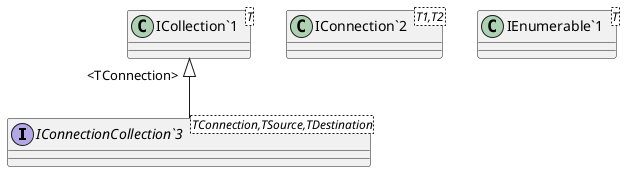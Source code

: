 @startuml
interface "IConnectionCollection`3"<TConnection,TSource,TDestination> {
}
class "ICollection`1"<T> {
}
class "IConnection`2"<T1,T2> {
}
class "IEnumerable`1"<T> {
}
"ICollection`1" "<TConnection>" <|-- "IConnectionCollection`3"
@enduml
